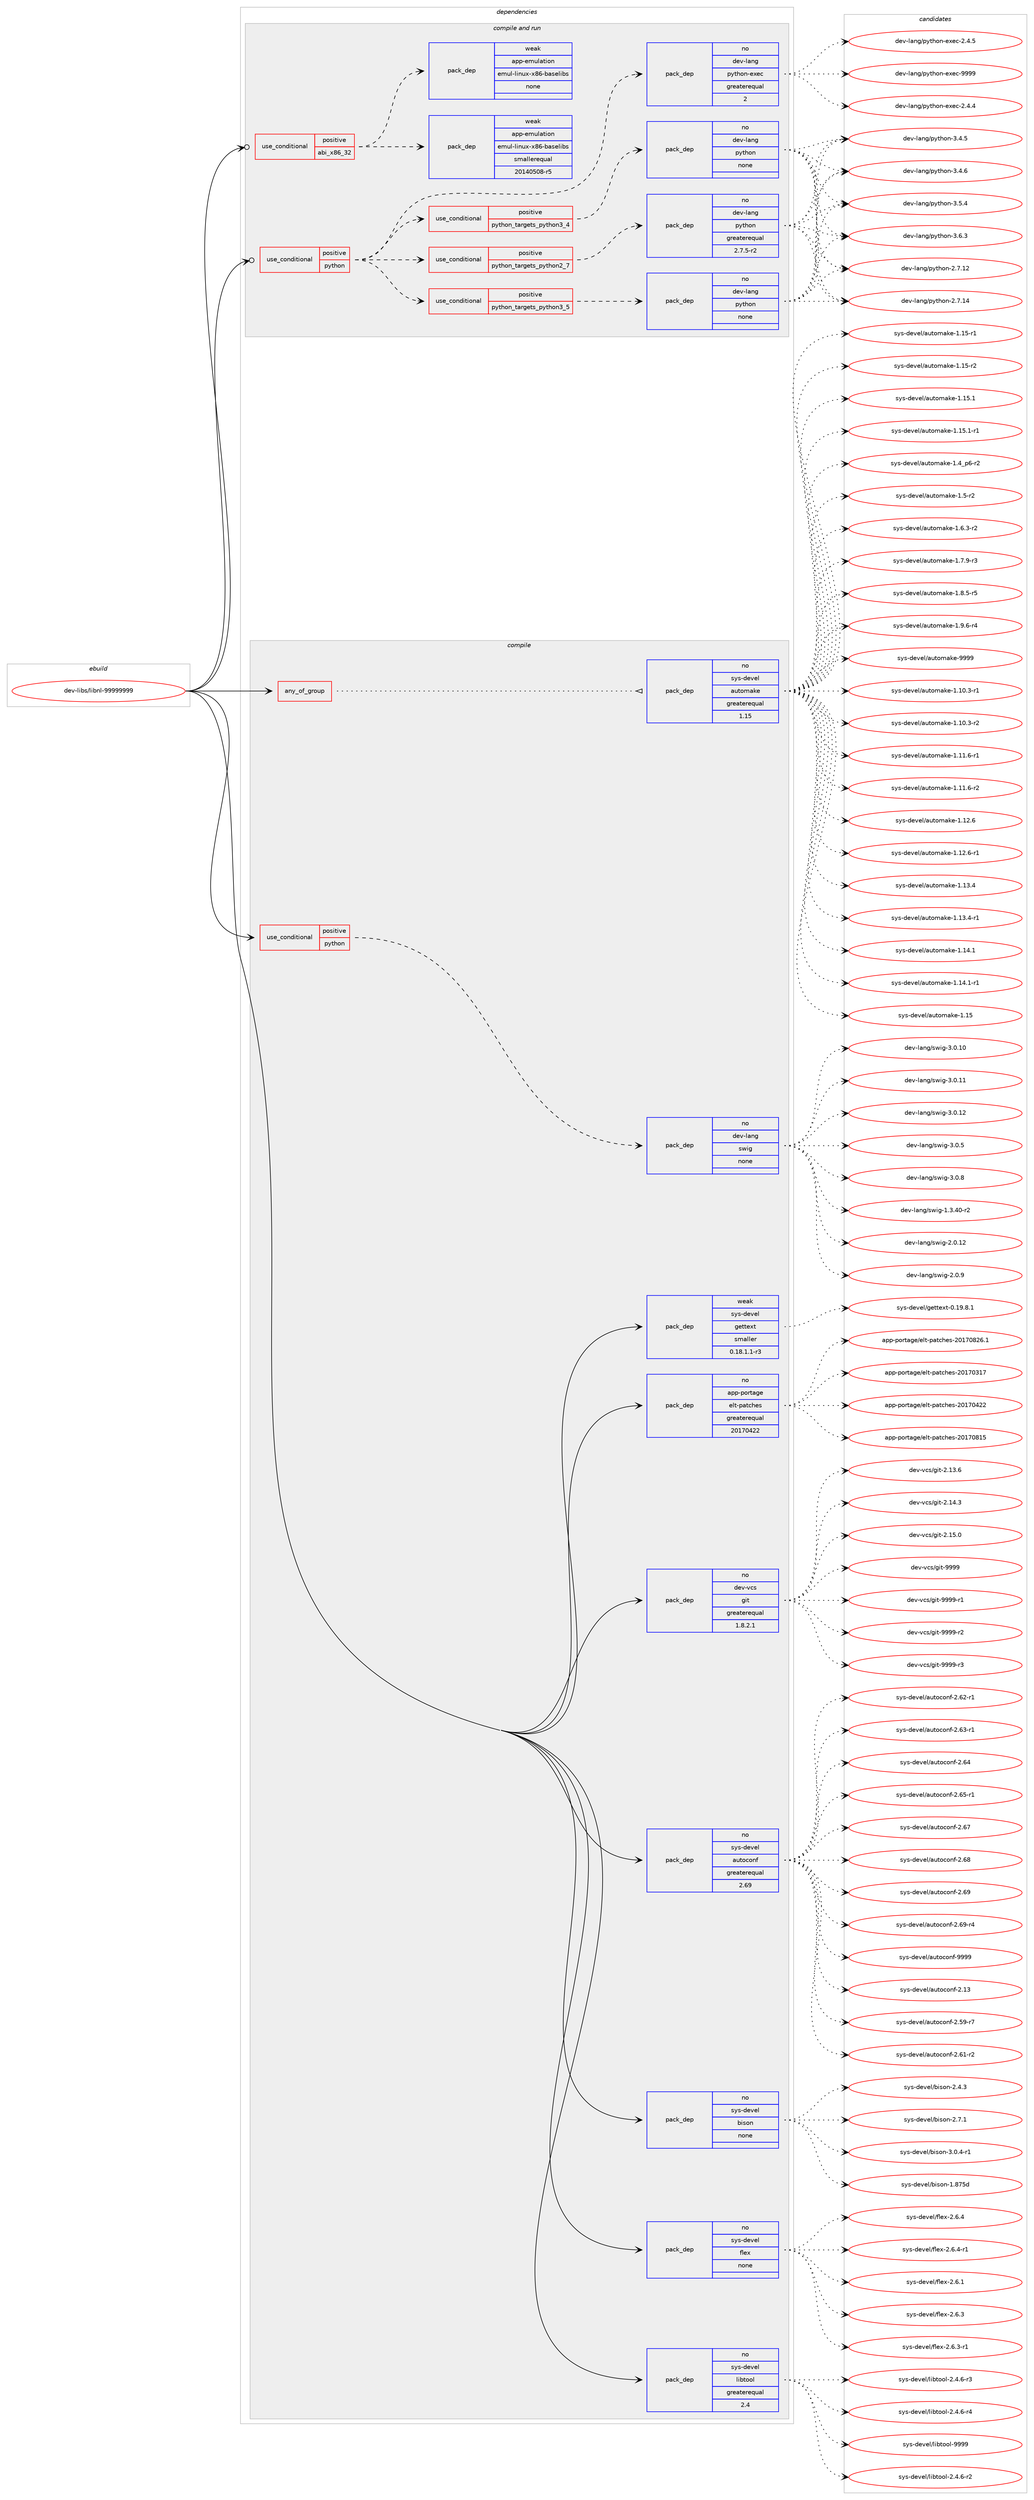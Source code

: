 digraph prolog {

# *************
# Graph options
# *************

newrank=true;
concentrate=true;
compound=true;
graph [rankdir=LR,fontname=Helvetica,fontsize=10,ranksep=1.5];#, ranksep=2.5, nodesep=0.2];
edge  [arrowhead=vee];
node  [fontname=Helvetica,fontsize=10];

# **********
# The ebuild
# **********

subgraph cluster_leftcol {
color=gray;
rank=same;
label=<<i>ebuild</i>>;
id [label="dev-libs/libnl-99999999", color=red, width=4, href="../dev-libs/libnl-99999999.svg"];
}

# ****************
# The dependencies
# ****************

subgraph cluster_midcol {
color=gray;
label=<<i>dependencies</i>>;
subgraph cluster_compile {
fillcolor="#eeeeee";
style=filled;
label=<<i>compile</i>>;
subgraph any3411 {
dependency116296 [label=<<TABLE BORDER="0" CELLBORDER="1" CELLSPACING="0" CELLPADDING="4"><TR><TD CELLPADDING="10">any_of_group</TD></TR></TABLE>>, shape=none, color=red];subgraph pack87737 {
dependency116297 [label=<<TABLE BORDER="0" CELLBORDER="1" CELLSPACING="0" CELLPADDING="4" WIDTH="220"><TR><TD ROWSPAN="6" CELLPADDING="30">pack_dep</TD></TR><TR><TD WIDTH="110">no</TD></TR><TR><TD>sys-devel</TD></TR><TR><TD>automake</TD></TR><TR><TD>greaterequal</TD></TR><TR><TD>1.15</TD></TR></TABLE>>, shape=none, color=blue];
}
dependency116296:e -> dependency116297:w [weight=20,style="dotted",arrowhead="oinv"];
}
id:e -> dependency116296:w [weight=20,style="solid",arrowhead="vee"];
subgraph cond25118 {
dependency116298 [label=<<TABLE BORDER="0" CELLBORDER="1" CELLSPACING="0" CELLPADDING="4"><TR><TD ROWSPAN="3" CELLPADDING="10">use_conditional</TD></TR><TR><TD>positive</TD></TR><TR><TD>python</TD></TR></TABLE>>, shape=none, color=red];
subgraph pack87738 {
dependency116299 [label=<<TABLE BORDER="0" CELLBORDER="1" CELLSPACING="0" CELLPADDING="4" WIDTH="220"><TR><TD ROWSPAN="6" CELLPADDING="30">pack_dep</TD></TR><TR><TD WIDTH="110">no</TD></TR><TR><TD>dev-lang</TD></TR><TR><TD>swig</TD></TR><TR><TD>none</TD></TR><TR><TD></TD></TR></TABLE>>, shape=none, color=blue];
}
dependency116298:e -> dependency116299:w [weight=20,style="dashed",arrowhead="vee"];
}
id:e -> dependency116298:w [weight=20,style="solid",arrowhead="vee"];
subgraph pack87739 {
dependency116300 [label=<<TABLE BORDER="0" CELLBORDER="1" CELLSPACING="0" CELLPADDING="4" WIDTH="220"><TR><TD ROWSPAN="6" CELLPADDING="30">pack_dep</TD></TR><TR><TD WIDTH="110">no</TD></TR><TR><TD>app-portage</TD></TR><TR><TD>elt-patches</TD></TR><TR><TD>greaterequal</TD></TR><TR><TD>20170422</TD></TR></TABLE>>, shape=none, color=blue];
}
id:e -> dependency116300:w [weight=20,style="solid",arrowhead="vee"];
subgraph pack87740 {
dependency116301 [label=<<TABLE BORDER="0" CELLBORDER="1" CELLSPACING="0" CELLPADDING="4" WIDTH="220"><TR><TD ROWSPAN="6" CELLPADDING="30">pack_dep</TD></TR><TR><TD WIDTH="110">no</TD></TR><TR><TD>dev-vcs</TD></TR><TR><TD>git</TD></TR><TR><TD>greaterequal</TD></TR><TR><TD>1.8.2.1</TD></TR></TABLE>>, shape=none, color=blue];
}
id:e -> dependency116301:w [weight=20,style="solid",arrowhead="vee"];
subgraph pack87741 {
dependency116302 [label=<<TABLE BORDER="0" CELLBORDER="1" CELLSPACING="0" CELLPADDING="4" WIDTH="220"><TR><TD ROWSPAN="6" CELLPADDING="30">pack_dep</TD></TR><TR><TD WIDTH="110">no</TD></TR><TR><TD>sys-devel</TD></TR><TR><TD>autoconf</TD></TR><TR><TD>greaterequal</TD></TR><TR><TD>2.69</TD></TR></TABLE>>, shape=none, color=blue];
}
id:e -> dependency116302:w [weight=20,style="solid",arrowhead="vee"];
subgraph pack87742 {
dependency116303 [label=<<TABLE BORDER="0" CELLBORDER="1" CELLSPACING="0" CELLPADDING="4" WIDTH="220"><TR><TD ROWSPAN="6" CELLPADDING="30">pack_dep</TD></TR><TR><TD WIDTH="110">no</TD></TR><TR><TD>sys-devel</TD></TR><TR><TD>bison</TD></TR><TR><TD>none</TD></TR><TR><TD></TD></TR></TABLE>>, shape=none, color=blue];
}
id:e -> dependency116303:w [weight=20,style="solid",arrowhead="vee"];
subgraph pack87743 {
dependency116304 [label=<<TABLE BORDER="0" CELLBORDER="1" CELLSPACING="0" CELLPADDING="4" WIDTH="220"><TR><TD ROWSPAN="6" CELLPADDING="30">pack_dep</TD></TR><TR><TD WIDTH="110">no</TD></TR><TR><TD>sys-devel</TD></TR><TR><TD>flex</TD></TR><TR><TD>none</TD></TR><TR><TD></TD></TR></TABLE>>, shape=none, color=blue];
}
id:e -> dependency116304:w [weight=20,style="solid",arrowhead="vee"];
subgraph pack87744 {
dependency116305 [label=<<TABLE BORDER="0" CELLBORDER="1" CELLSPACING="0" CELLPADDING="4" WIDTH="220"><TR><TD ROWSPAN="6" CELLPADDING="30">pack_dep</TD></TR><TR><TD WIDTH="110">no</TD></TR><TR><TD>sys-devel</TD></TR><TR><TD>libtool</TD></TR><TR><TD>greaterequal</TD></TR><TR><TD>2.4</TD></TR></TABLE>>, shape=none, color=blue];
}
id:e -> dependency116305:w [weight=20,style="solid",arrowhead="vee"];
subgraph pack87745 {
dependency116306 [label=<<TABLE BORDER="0" CELLBORDER="1" CELLSPACING="0" CELLPADDING="4" WIDTH="220"><TR><TD ROWSPAN="6" CELLPADDING="30">pack_dep</TD></TR><TR><TD WIDTH="110">weak</TD></TR><TR><TD>sys-devel</TD></TR><TR><TD>gettext</TD></TR><TR><TD>smaller</TD></TR><TR><TD>0.18.1.1-r3</TD></TR></TABLE>>, shape=none, color=blue];
}
id:e -> dependency116306:w [weight=20,style="solid",arrowhead="vee"];
}
subgraph cluster_compileandrun {
fillcolor="#eeeeee";
style=filled;
label=<<i>compile and run</i>>;
subgraph cond25119 {
dependency116307 [label=<<TABLE BORDER="0" CELLBORDER="1" CELLSPACING="0" CELLPADDING="4"><TR><TD ROWSPAN="3" CELLPADDING="10">use_conditional</TD></TR><TR><TD>positive</TD></TR><TR><TD>abi_x86_32</TD></TR></TABLE>>, shape=none, color=red];
subgraph pack87746 {
dependency116308 [label=<<TABLE BORDER="0" CELLBORDER="1" CELLSPACING="0" CELLPADDING="4" WIDTH="220"><TR><TD ROWSPAN="6" CELLPADDING="30">pack_dep</TD></TR><TR><TD WIDTH="110">weak</TD></TR><TR><TD>app-emulation</TD></TR><TR><TD>emul-linux-x86-baselibs</TD></TR><TR><TD>smallerequal</TD></TR><TR><TD>20140508-r5</TD></TR></TABLE>>, shape=none, color=blue];
}
dependency116307:e -> dependency116308:w [weight=20,style="dashed",arrowhead="vee"];
subgraph pack87747 {
dependency116309 [label=<<TABLE BORDER="0" CELLBORDER="1" CELLSPACING="0" CELLPADDING="4" WIDTH="220"><TR><TD ROWSPAN="6" CELLPADDING="30">pack_dep</TD></TR><TR><TD WIDTH="110">weak</TD></TR><TR><TD>app-emulation</TD></TR><TR><TD>emul-linux-x86-baselibs</TD></TR><TR><TD>none</TD></TR><TR><TD></TD></TR></TABLE>>, shape=none, color=blue];
}
dependency116307:e -> dependency116309:w [weight=20,style="dashed",arrowhead="vee"];
}
id:e -> dependency116307:w [weight=20,style="solid",arrowhead="odotvee"];
subgraph cond25120 {
dependency116310 [label=<<TABLE BORDER="0" CELLBORDER="1" CELLSPACING="0" CELLPADDING="4"><TR><TD ROWSPAN="3" CELLPADDING="10">use_conditional</TD></TR><TR><TD>positive</TD></TR><TR><TD>python</TD></TR></TABLE>>, shape=none, color=red];
subgraph cond25121 {
dependency116311 [label=<<TABLE BORDER="0" CELLBORDER="1" CELLSPACING="0" CELLPADDING="4"><TR><TD ROWSPAN="3" CELLPADDING="10">use_conditional</TD></TR><TR><TD>positive</TD></TR><TR><TD>python_targets_python2_7</TD></TR></TABLE>>, shape=none, color=red];
subgraph pack87748 {
dependency116312 [label=<<TABLE BORDER="0" CELLBORDER="1" CELLSPACING="0" CELLPADDING="4" WIDTH="220"><TR><TD ROWSPAN="6" CELLPADDING="30">pack_dep</TD></TR><TR><TD WIDTH="110">no</TD></TR><TR><TD>dev-lang</TD></TR><TR><TD>python</TD></TR><TR><TD>greaterequal</TD></TR><TR><TD>2.7.5-r2</TD></TR></TABLE>>, shape=none, color=blue];
}
dependency116311:e -> dependency116312:w [weight=20,style="dashed",arrowhead="vee"];
}
dependency116310:e -> dependency116311:w [weight=20,style="dashed",arrowhead="vee"];
subgraph cond25122 {
dependency116313 [label=<<TABLE BORDER="0" CELLBORDER="1" CELLSPACING="0" CELLPADDING="4"><TR><TD ROWSPAN="3" CELLPADDING="10">use_conditional</TD></TR><TR><TD>positive</TD></TR><TR><TD>python_targets_python3_4</TD></TR></TABLE>>, shape=none, color=red];
subgraph pack87749 {
dependency116314 [label=<<TABLE BORDER="0" CELLBORDER="1" CELLSPACING="0" CELLPADDING="4" WIDTH="220"><TR><TD ROWSPAN="6" CELLPADDING="30">pack_dep</TD></TR><TR><TD WIDTH="110">no</TD></TR><TR><TD>dev-lang</TD></TR><TR><TD>python</TD></TR><TR><TD>none</TD></TR><TR><TD></TD></TR></TABLE>>, shape=none, color=blue];
}
dependency116313:e -> dependency116314:w [weight=20,style="dashed",arrowhead="vee"];
}
dependency116310:e -> dependency116313:w [weight=20,style="dashed",arrowhead="vee"];
subgraph cond25123 {
dependency116315 [label=<<TABLE BORDER="0" CELLBORDER="1" CELLSPACING="0" CELLPADDING="4"><TR><TD ROWSPAN="3" CELLPADDING="10">use_conditional</TD></TR><TR><TD>positive</TD></TR><TR><TD>python_targets_python3_5</TD></TR></TABLE>>, shape=none, color=red];
subgraph pack87750 {
dependency116316 [label=<<TABLE BORDER="0" CELLBORDER="1" CELLSPACING="0" CELLPADDING="4" WIDTH="220"><TR><TD ROWSPAN="6" CELLPADDING="30">pack_dep</TD></TR><TR><TD WIDTH="110">no</TD></TR><TR><TD>dev-lang</TD></TR><TR><TD>python</TD></TR><TR><TD>none</TD></TR><TR><TD></TD></TR></TABLE>>, shape=none, color=blue];
}
dependency116315:e -> dependency116316:w [weight=20,style="dashed",arrowhead="vee"];
}
dependency116310:e -> dependency116315:w [weight=20,style="dashed",arrowhead="vee"];
subgraph pack87751 {
dependency116317 [label=<<TABLE BORDER="0" CELLBORDER="1" CELLSPACING="0" CELLPADDING="4" WIDTH="220"><TR><TD ROWSPAN="6" CELLPADDING="30">pack_dep</TD></TR><TR><TD WIDTH="110">no</TD></TR><TR><TD>dev-lang</TD></TR><TR><TD>python-exec</TD></TR><TR><TD>greaterequal</TD></TR><TR><TD>2</TD></TR></TABLE>>, shape=none, color=blue];
}
dependency116310:e -> dependency116317:w [weight=20,style="dashed",arrowhead="vee"];
}
id:e -> dependency116310:w [weight=20,style="solid",arrowhead="odotvee"];
}
subgraph cluster_run {
fillcolor="#eeeeee";
style=filled;
label=<<i>run</i>>;
}
}

# **************
# The candidates
# **************

subgraph cluster_choices {
rank=same;
color=gray;
label=<<i>candidates</i>>;

subgraph choice87737 {
color=black;
nodesep=1;
choice11512111545100101118101108479711711611110997107101454946494846514511449 [label="sys-devel/automake-1.10.3-r1", color=red, width=4,href="../sys-devel/automake-1.10.3-r1.svg"];
choice11512111545100101118101108479711711611110997107101454946494846514511450 [label="sys-devel/automake-1.10.3-r2", color=red, width=4,href="../sys-devel/automake-1.10.3-r2.svg"];
choice11512111545100101118101108479711711611110997107101454946494946544511449 [label="sys-devel/automake-1.11.6-r1", color=red, width=4,href="../sys-devel/automake-1.11.6-r1.svg"];
choice11512111545100101118101108479711711611110997107101454946494946544511450 [label="sys-devel/automake-1.11.6-r2", color=red, width=4,href="../sys-devel/automake-1.11.6-r2.svg"];
choice1151211154510010111810110847971171161111099710710145494649504654 [label="sys-devel/automake-1.12.6", color=red, width=4,href="../sys-devel/automake-1.12.6.svg"];
choice11512111545100101118101108479711711611110997107101454946495046544511449 [label="sys-devel/automake-1.12.6-r1", color=red, width=4,href="../sys-devel/automake-1.12.6-r1.svg"];
choice1151211154510010111810110847971171161111099710710145494649514652 [label="sys-devel/automake-1.13.4", color=red, width=4,href="../sys-devel/automake-1.13.4.svg"];
choice11512111545100101118101108479711711611110997107101454946495146524511449 [label="sys-devel/automake-1.13.4-r1", color=red, width=4,href="../sys-devel/automake-1.13.4-r1.svg"];
choice1151211154510010111810110847971171161111099710710145494649524649 [label="sys-devel/automake-1.14.1", color=red, width=4,href="../sys-devel/automake-1.14.1.svg"];
choice11512111545100101118101108479711711611110997107101454946495246494511449 [label="sys-devel/automake-1.14.1-r1", color=red, width=4,href="../sys-devel/automake-1.14.1-r1.svg"];
choice115121115451001011181011084797117116111109971071014549464953 [label="sys-devel/automake-1.15", color=red, width=4,href="../sys-devel/automake-1.15.svg"];
choice1151211154510010111810110847971171161111099710710145494649534511449 [label="sys-devel/automake-1.15-r1", color=red, width=4,href="../sys-devel/automake-1.15-r1.svg"];
choice1151211154510010111810110847971171161111099710710145494649534511450 [label="sys-devel/automake-1.15-r2", color=red, width=4,href="../sys-devel/automake-1.15-r2.svg"];
choice1151211154510010111810110847971171161111099710710145494649534649 [label="sys-devel/automake-1.15.1", color=red, width=4,href="../sys-devel/automake-1.15.1.svg"];
choice11512111545100101118101108479711711611110997107101454946495346494511449 [label="sys-devel/automake-1.15.1-r1", color=red, width=4,href="../sys-devel/automake-1.15.1-r1.svg"];
choice115121115451001011181011084797117116111109971071014549465295112544511450 [label="sys-devel/automake-1.4_p6-r2", color=red, width=4,href="../sys-devel/automake-1.4_p6-r2.svg"];
choice11512111545100101118101108479711711611110997107101454946534511450 [label="sys-devel/automake-1.5-r2", color=red, width=4,href="../sys-devel/automake-1.5-r2.svg"];
choice115121115451001011181011084797117116111109971071014549465446514511450 [label="sys-devel/automake-1.6.3-r2", color=red, width=4,href="../sys-devel/automake-1.6.3-r2.svg"];
choice115121115451001011181011084797117116111109971071014549465546574511451 [label="sys-devel/automake-1.7.9-r3", color=red, width=4,href="../sys-devel/automake-1.7.9-r3.svg"];
choice115121115451001011181011084797117116111109971071014549465646534511453 [label="sys-devel/automake-1.8.5-r5", color=red, width=4,href="../sys-devel/automake-1.8.5-r5.svg"];
choice115121115451001011181011084797117116111109971071014549465746544511452 [label="sys-devel/automake-1.9.6-r4", color=red, width=4,href="../sys-devel/automake-1.9.6-r4.svg"];
choice115121115451001011181011084797117116111109971071014557575757 [label="sys-devel/automake-9999", color=red, width=4,href="../sys-devel/automake-9999.svg"];
dependency116297:e -> choice11512111545100101118101108479711711611110997107101454946494846514511449:w [style=dotted,weight="100"];
dependency116297:e -> choice11512111545100101118101108479711711611110997107101454946494846514511450:w [style=dotted,weight="100"];
dependency116297:e -> choice11512111545100101118101108479711711611110997107101454946494946544511449:w [style=dotted,weight="100"];
dependency116297:e -> choice11512111545100101118101108479711711611110997107101454946494946544511450:w [style=dotted,weight="100"];
dependency116297:e -> choice1151211154510010111810110847971171161111099710710145494649504654:w [style=dotted,weight="100"];
dependency116297:e -> choice11512111545100101118101108479711711611110997107101454946495046544511449:w [style=dotted,weight="100"];
dependency116297:e -> choice1151211154510010111810110847971171161111099710710145494649514652:w [style=dotted,weight="100"];
dependency116297:e -> choice11512111545100101118101108479711711611110997107101454946495146524511449:w [style=dotted,weight="100"];
dependency116297:e -> choice1151211154510010111810110847971171161111099710710145494649524649:w [style=dotted,weight="100"];
dependency116297:e -> choice11512111545100101118101108479711711611110997107101454946495246494511449:w [style=dotted,weight="100"];
dependency116297:e -> choice115121115451001011181011084797117116111109971071014549464953:w [style=dotted,weight="100"];
dependency116297:e -> choice1151211154510010111810110847971171161111099710710145494649534511449:w [style=dotted,weight="100"];
dependency116297:e -> choice1151211154510010111810110847971171161111099710710145494649534511450:w [style=dotted,weight="100"];
dependency116297:e -> choice1151211154510010111810110847971171161111099710710145494649534649:w [style=dotted,weight="100"];
dependency116297:e -> choice11512111545100101118101108479711711611110997107101454946495346494511449:w [style=dotted,weight="100"];
dependency116297:e -> choice115121115451001011181011084797117116111109971071014549465295112544511450:w [style=dotted,weight="100"];
dependency116297:e -> choice11512111545100101118101108479711711611110997107101454946534511450:w [style=dotted,weight="100"];
dependency116297:e -> choice115121115451001011181011084797117116111109971071014549465446514511450:w [style=dotted,weight="100"];
dependency116297:e -> choice115121115451001011181011084797117116111109971071014549465546574511451:w [style=dotted,weight="100"];
dependency116297:e -> choice115121115451001011181011084797117116111109971071014549465646534511453:w [style=dotted,weight="100"];
dependency116297:e -> choice115121115451001011181011084797117116111109971071014549465746544511452:w [style=dotted,weight="100"];
dependency116297:e -> choice115121115451001011181011084797117116111109971071014557575757:w [style=dotted,weight="100"];
}
subgraph choice87738 {
color=black;
nodesep=1;
choice100101118451089711010347115119105103454946514652484511450 [label="dev-lang/swig-1.3.40-r2", color=red, width=4,href="../dev-lang/swig-1.3.40-r2.svg"];
choice10010111845108971101034711511910510345504648464950 [label="dev-lang/swig-2.0.12", color=red, width=4,href="../dev-lang/swig-2.0.12.svg"];
choice100101118451089711010347115119105103455046484657 [label="dev-lang/swig-2.0.9", color=red, width=4,href="../dev-lang/swig-2.0.9.svg"];
choice10010111845108971101034711511910510345514648464948 [label="dev-lang/swig-3.0.10", color=red, width=4,href="../dev-lang/swig-3.0.10.svg"];
choice10010111845108971101034711511910510345514648464949 [label="dev-lang/swig-3.0.11", color=red, width=4,href="../dev-lang/swig-3.0.11.svg"];
choice10010111845108971101034711511910510345514648464950 [label="dev-lang/swig-3.0.12", color=red, width=4,href="../dev-lang/swig-3.0.12.svg"];
choice100101118451089711010347115119105103455146484653 [label="dev-lang/swig-3.0.5", color=red, width=4,href="../dev-lang/swig-3.0.5.svg"];
choice100101118451089711010347115119105103455146484656 [label="dev-lang/swig-3.0.8", color=red, width=4,href="../dev-lang/swig-3.0.8.svg"];
dependency116299:e -> choice100101118451089711010347115119105103454946514652484511450:w [style=dotted,weight="100"];
dependency116299:e -> choice10010111845108971101034711511910510345504648464950:w [style=dotted,weight="100"];
dependency116299:e -> choice100101118451089711010347115119105103455046484657:w [style=dotted,weight="100"];
dependency116299:e -> choice10010111845108971101034711511910510345514648464948:w [style=dotted,weight="100"];
dependency116299:e -> choice10010111845108971101034711511910510345514648464949:w [style=dotted,weight="100"];
dependency116299:e -> choice10010111845108971101034711511910510345514648464950:w [style=dotted,weight="100"];
dependency116299:e -> choice100101118451089711010347115119105103455146484653:w [style=dotted,weight="100"];
dependency116299:e -> choice100101118451089711010347115119105103455146484656:w [style=dotted,weight="100"];
}
subgraph choice87739 {
color=black;
nodesep=1;
choice97112112451121111141169710310147101108116451129711699104101115455048495548514955 [label="app-portage/elt-patches-20170317", color=red, width=4,href="../app-portage/elt-patches-20170317.svg"];
choice97112112451121111141169710310147101108116451129711699104101115455048495548525050 [label="app-portage/elt-patches-20170422", color=red, width=4,href="../app-portage/elt-patches-20170422.svg"];
choice97112112451121111141169710310147101108116451129711699104101115455048495548564953 [label="app-portage/elt-patches-20170815", color=red, width=4,href="../app-portage/elt-patches-20170815.svg"];
choice971121124511211111411697103101471011081164511297116991041011154550484955485650544649 [label="app-portage/elt-patches-20170826.1", color=red, width=4,href="../app-portage/elt-patches-20170826.1.svg"];
dependency116300:e -> choice97112112451121111141169710310147101108116451129711699104101115455048495548514955:w [style=dotted,weight="100"];
dependency116300:e -> choice97112112451121111141169710310147101108116451129711699104101115455048495548525050:w [style=dotted,weight="100"];
dependency116300:e -> choice97112112451121111141169710310147101108116451129711699104101115455048495548564953:w [style=dotted,weight="100"];
dependency116300:e -> choice971121124511211111411697103101471011081164511297116991041011154550484955485650544649:w [style=dotted,weight="100"];
}
subgraph choice87740 {
color=black;
nodesep=1;
choice10010111845118991154710310511645504649514654 [label="dev-vcs/git-2.13.6", color=red, width=4,href="../dev-vcs/git-2.13.6.svg"];
choice10010111845118991154710310511645504649524651 [label="dev-vcs/git-2.14.3", color=red, width=4,href="../dev-vcs/git-2.14.3.svg"];
choice10010111845118991154710310511645504649534648 [label="dev-vcs/git-2.15.0", color=red, width=4,href="../dev-vcs/git-2.15.0.svg"];
choice1001011184511899115471031051164557575757 [label="dev-vcs/git-9999", color=red, width=4,href="../dev-vcs/git-9999.svg"];
choice10010111845118991154710310511645575757574511449 [label="dev-vcs/git-9999-r1", color=red, width=4,href="../dev-vcs/git-9999-r1.svg"];
choice10010111845118991154710310511645575757574511450 [label="dev-vcs/git-9999-r2", color=red, width=4,href="../dev-vcs/git-9999-r2.svg"];
choice10010111845118991154710310511645575757574511451 [label="dev-vcs/git-9999-r3", color=red, width=4,href="../dev-vcs/git-9999-r3.svg"];
dependency116301:e -> choice10010111845118991154710310511645504649514654:w [style=dotted,weight="100"];
dependency116301:e -> choice10010111845118991154710310511645504649524651:w [style=dotted,weight="100"];
dependency116301:e -> choice10010111845118991154710310511645504649534648:w [style=dotted,weight="100"];
dependency116301:e -> choice1001011184511899115471031051164557575757:w [style=dotted,weight="100"];
dependency116301:e -> choice10010111845118991154710310511645575757574511449:w [style=dotted,weight="100"];
dependency116301:e -> choice10010111845118991154710310511645575757574511450:w [style=dotted,weight="100"];
dependency116301:e -> choice10010111845118991154710310511645575757574511451:w [style=dotted,weight="100"];
}
subgraph choice87741 {
color=black;
nodesep=1;
choice115121115451001011181011084797117116111991111101024550464951 [label="sys-devel/autoconf-2.13", color=red, width=4,href="../sys-devel/autoconf-2.13.svg"];
choice1151211154510010111810110847971171161119911111010245504653574511455 [label="sys-devel/autoconf-2.59-r7", color=red, width=4,href="../sys-devel/autoconf-2.59-r7.svg"];
choice1151211154510010111810110847971171161119911111010245504654494511450 [label="sys-devel/autoconf-2.61-r2", color=red, width=4,href="../sys-devel/autoconf-2.61-r2.svg"];
choice1151211154510010111810110847971171161119911111010245504654504511449 [label="sys-devel/autoconf-2.62-r1", color=red, width=4,href="../sys-devel/autoconf-2.62-r1.svg"];
choice1151211154510010111810110847971171161119911111010245504654514511449 [label="sys-devel/autoconf-2.63-r1", color=red, width=4,href="../sys-devel/autoconf-2.63-r1.svg"];
choice115121115451001011181011084797117116111991111101024550465452 [label="sys-devel/autoconf-2.64", color=red, width=4,href="../sys-devel/autoconf-2.64.svg"];
choice1151211154510010111810110847971171161119911111010245504654534511449 [label="sys-devel/autoconf-2.65-r1", color=red, width=4,href="../sys-devel/autoconf-2.65-r1.svg"];
choice115121115451001011181011084797117116111991111101024550465455 [label="sys-devel/autoconf-2.67", color=red, width=4,href="../sys-devel/autoconf-2.67.svg"];
choice115121115451001011181011084797117116111991111101024550465456 [label="sys-devel/autoconf-2.68", color=red, width=4,href="../sys-devel/autoconf-2.68.svg"];
choice115121115451001011181011084797117116111991111101024550465457 [label="sys-devel/autoconf-2.69", color=red, width=4,href="../sys-devel/autoconf-2.69.svg"];
choice1151211154510010111810110847971171161119911111010245504654574511452 [label="sys-devel/autoconf-2.69-r4", color=red, width=4,href="../sys-devel/autoconf-2.69-r4.svg"];
choice115121115451001011181011084797117116111991111101024557575757 [label="sys-devel/autoconf-9999", color=red, width=4,href="../sys-devel/autoconf-9999.svg"];
dependency116302:e -> choice115121115451001011181011084797117116111991111101024550464951:w [style=dotted,weight="100"];
dependency116302:e -> choice1151211154510010111810110847971171161119911111010245504653574511455:w [style=dotted,weight="100"];
dependency116302:e -> choice1151211154510010111810110847971171161119911111010245504654494511450:w [style=dotted,weight="100"];
dependency116302:e -> choice1151211154510010111810110847971171161119911111010245504654504511449:w [style=dotted,weight="100"];
dependency116302:e -> choice1151211154510010111810110847971171161119911111010245504654514511449:w [style=dotted,weight="100"];
dependency116302:e -> choice115121115451001011181011084797117116111991111101024550465452:w [style=dotted,weight="100"];
dependency116302:e -> choice1151211154510010111810110847971171161119911111010245504654534511449:w [style=dotted,weight="100"];
dependency116302:e -> choice115121115451001011181011084797117116111991111101024550465455:w [style=dotted,weight="100"];
dependency116302:e -> choice115121115451001011181011084797117116111991111101024550465456:w [style=dotted,weight="100"];
dependency116302:e -> choice115121115451001011181011084797117116111991111101024550465457:w [style=dotted,weight="100"];
dependency116302:e -> choice1151211154510010111810110847971171161119911111010245504654574511452:w [style=dotted,weight="100"];
dependency116302:e -> choice115121115451001011181011084797117116111991111101024557575757:w [style=dotted,weight="100"];
}
subgraph choice87742 {
color=black;
nodesep=1;
choice115121115451001011181011084798105115111110454946565553100 [label="sys-devel/bison-1.875d", color=red, width=4,href="../sys-devel/bison-1.875d.svg"];
choice115121115451001011181011084798105115111110455046524651 [label="sys-devel/bison-2.4.3", color=red, width=4,href="../sys-devel/bison-2.4.3.svg"];
choice115121115451001011181011084798105115111110455046554649 [label="sys-devel/bison-2.7.1", color=red, width=4,href="../sys-devel/bison-2.7.1.svg"];
choice1151211154510010111810110847981051151111104551464846524511449 [label="sys-devel/bison-3.0.4-r1", color=red, width=4,href="../sys-devel/bison-3.0.4-r1.svg"];
dependency116303:e -> choice115121115451001011181011084798105115111110454946565553100:w [style=dotted,weight="100"];
dependency116303:e -> choice115121115451001011181011084798105115111110455046524651:w [style=dotted,weight="100"];
dependency116303:e -> choice115121115451001011181011084798105115111110455046554649:w [style=dotted,weight="100"];
dependency116303:e -> choice1151211154510010111810110847981051151111104551464846524511449:w [style=dotted,weight="100"];
}
subgraph choice87743 {
color=black;
nodesep=1;
choice1151211154510010111810110847102108101120455046544649 [label="sys-devel/flex-2.6.1", color=red, width=4,href="../sys-devel/flex-2.6.1.svg"];
choice1151211154510010111810110847102108101120455046544651 [label="sys-devel/flex-2.6.3", color=red, width=4,href="../sys-devel/flex-2.6.3.svg"];
choice11512111545100101118101108471021081011204550465446514511449 [label="sys-devel/flex-2.6.3-r1", color=red, width=4,href="../sys-devel/flex-2.6.3-r1.svg"];
choice1151211154510010111810110847102108101120455046544652 [label="sys-devel/flex-2.6.4", color=red, width=4,href="../sys-devel/flex-2.6.4.svg"];
choice11512111545100101118101108471021081011204550465446524511449 [label="sys-devel/flex-2.6.4-r1", color=red, width=4,href="../sys-devel/flex-2.6.4-r1.svg"];
dependency116304:e -> choice1151211154510010111810110847102108101120455046544649:w [style=dotted,weight="100"];
dependency116304:e -> choice1151211154510010111810110847102108101120455046544651:w [style=dotted,weight="100"];
dependency116304:e -> choice11512111545100101118101108471021081011204550465446514511449:w [style=dotted,weight="100"];
dependency116304:e -> choice1151211154510010111810110847102108101120455046544652:w [style=dotted,weight="100"];
dependency116304:e -> choice11512111545100101118101108471021081011204550465446524511449:w [style=dotted,weight="100"];
}
subgraph choice87744 {
color=black;
nodesep=1;
choice1151211154510010111810110847108105981161111111084550465246544511450 [label="sys-devel/libtool-2.4.6-r2", color=red, width=4,href="../sys-devel/libtool-2.4.6-r2.svg"];
choice1151211154510010111810110847108105981161111111084550465246544511451 [label="sys-devel/libtool-2.4.6-r3", color=red, width=4,href="../sys-devel/libtool-2.4.6-r3.svg"];
choice1151211154510010111810110847108105981161111111084550465246544511452 [label="sys-devel/libtool-2.4.6-r4", color=red, width=4,href="../sys-devel/libtool-2.4.6-r4.svg"];
choice1151211154510010111810110847108105981161111111084557575757 [label="sys-devel/libtool-9999", color=red, width=4,href="../sys-devel/libtool-9999.svg"];
dependency116305:e -> choice1151211154510010111810110847108105981161111111084550465246544511450:w [style=dotted,weight="100"];
dependency116305:e -> choice1151211154510010111810110847108105981161111111084550465246544511451:w [style=dotted,weight="100"];
dependency116305:e -> choice1151211154510010111810110847108105981161111111084550465246544511452:w [style=dotted,weight="100"];
dependency116305:e -> choice1151211154510010111810110847108105981161111111084557575757:w [style=dotted,weight="100"];
}
subgraph choice87745 {
color=black;
nodesep=1;
choice1151211154510010111810110847103101116116101120116454846495746564649 [label="sys-devel/gettext-0.19.8.1", color=red, width=4,href="../sys-devel/gettext-0.19.8.1.svg"];
dependency116306:e -> choice1151211154510010111810110847103101116116101120116454846495746564649:w [style=dotted,weight="100"];
}
subgraph choice87746 {
color=black;
nodesep=1;
}
subgraph choice87747 {
color=black;
nodesep=1;
}
subgraph choice87748 {
color=black;
nodesep=1;
choice10010111845108971101034711212111610411111045504655464950 [label="dev-lang/python-2.7.12", color=red, width=4,href="../dev-lang/python-2.7.12.svg"];
choice10010111845108971101034711212111610411111045504655464952 [label="dev-lang/python-2.7.14", color=red, width=4,href="../dev-lang/python-2.7.14.svg"];
choice100101118451089711010347112121116104111110455146524653 [label="dev-lang/python-3.4.5", color=red, width=4,href="../dev-lang/python-3.4.5.svg"];
choice100101118451089711010347112121116104111110455146524654 [label="dev-lang/python-3.4.6", color=red, width=4,href="../dev-lang/python-3.4.6.svg"];
choice100101118451089711010347112121116104111110455146534652 [label="dev-lang/python-3.5.4", color=red, width=4,href="../dev-lang/python-3.5.4.svg"];
choice100101118451089711010347112121116104111110455146544651 [label="dev-lang/python-3.6.3", color=red, width=4,href="../dev-lang/python-3.6.3.svg"];
dependency116312:e -> choice10010111845108971101034711212111610411111045504655464950:w [style=dotted,weight="100"];
dependency116312:e -> choice10010111845108971101034711212111610411111045504655464952:w [style=dotted,weight="100"];
dependency116312:e -> choice100101118451089711010347112121116104111110455146524653:w [style=dotted,weight="100"];
dependency116312:e -> choice100101118451089711010347112121116104111110455146524654:w [style=dotted,weight="100"];
dependency116312:e -> choice100101118451089711010347112121116104111110455146534652:w [style=dotted,weight="100"];
dependency116312:e -> choice100101118451089711010347112121116104111110455146544651:w [style=dotted,weight="100"];
}
subgraph choice87749 {
color=black;
nodesep=1;
choice10010111845108971101034711212111610411111045504655464950 [label="dev-lang/python-2.7.12", color=red, width=4,href="../dev-lang/python-2.7.12.svg"];
choice10010111845108971101034711212111610411111045504655464952 [label="dev-lang/python-2.7.14", color=red, width=4,href="../dev-lang/python-2.7.14.svg"];
choice100101118451089711010347112121116104111110455146524653 [label="dev-lang/python-3.4.5", color=red, width=4,href="../dev-lang/python-3.4.5.svg"];
choice100101118451089711010347112121116104111110455146524654 [label="dev-lang/python-3.4.6", color=red, width=4,href="../dev-lang/python-3.4.6.svg"];
choice100101118451089711010347112121116104111110455146534652 [label="dev-lang/python-3.5.4", color=red, width=4,href="../dev-lang/python-3.5.4.svg"];
choice100101118451089711010347112121116104111110455146544651 [label="dev-lang/python-3.6.3", color=red, width=4,href="../dev-lang/python-3.6.3.svg"];
dependency116314:e -> choice10010111845108971101034711212111610411111045504655464950:w [style=dotted,weight="100"];
dependency116314:e -> choice10010111845108971101034711212111610411111045504655464952:w [style=dotted,weight="100"];
dependency116314:e -> choice100101118451089711010347112121116104111110455146524653:w [style=dotted,weight="100"];
dependency116314:e -> choice100101118451089711010347112121116104111110455146524654:w [style=dotted,weight="100"];
dependency116314:e -> choice100101118451089711010347112121116104111110455146534652:w [style=dotted,weight="100"];
dependency116314:e -> choice100101118451089711010347112121116104111110455146544651:w [style=dotted,weight="100"];
}
subgraph choice87750 {
color=black;
nodesep=1;
choice10010111845108971101034711212111610411111045504655464950 [label="dev-lang/python-2.7.12", color=red, width=4,href="../dev-lang/python-2.7.12.svg"];
choice10010111845108971101034711212111610411111045504655464952 [label="dev-lang/python-2.7.14", color=red, width=4,href="../dev-lang/python-2.7.14.svg"];
choice100101118451089711010347112121116104111110455146524653 [label="dev-lang/python-3.4.5", color=red, width=4,href="../dev-lang/python-3.4.5.svg"];
choice100101118451089711010347112121116104111110455146524654 [label="dev-lang/python-3.4.6", color=red, width=4,href="../dev-lang/python-3.4.6.svg"];
choice100101118451089711010347112121116104111110455146534652 [label="dev-lang/python-3.5.4", color=red, width=4,href="../dev-lang/python-3.5.4.svg"];
choice100101118451089711010347112121116104111110455146544651 [label="dev-lang/python-3.6.3", color=red, width=4,href="../dev-lang/python-3.6.3.svg"];
dependency116316:e -> choice10010111845108971101034711212111610411111045504655464950:w [style=dotted,weight="100"];
dependency116316:e -> choice10010111845108971101034711212111610411111045504655464952:w [style=dotted,weight="100"];
dependency116316:e -> choice100101118451089711010347112121116104111110455146524653:w [style=dotted,weight="100"];
dependency116316:e -> choice100101118451089711010347112121116104111110455146524654:w [style=dotted,weight="100"];
dependency116316:e -> choice100101118451089711010347112121116104111110455146534652:w [style=dotted,weight="100"];
dependency116316:e -> choice100101118451089711010347112121116104111110455146544651:w [style=dotted,weight="100"];
}
subgraph choice87751 {
color=black;
nodesep=1;
choice1001011184510897110103471121211161041111104510112010199455046524652 [label="dev-lang/python-exec-2.4.4", color=red, width=4,href="../dev-lang/python-exec-2.4.4.svg"];
choice1001011184510897110103471121211161041111104510112010199455046524653 [label="dev-lang/python-exec-2.4.5", color=red, width=4,href="../dev-lang/python-exec-2.4.5.svg"];
choice10010111845108971101034711212111610411111045101120101994557575757 [label="dev-lang/python-exec-9999", color=red, width=4,href="../dev-lang/python-exec-9999.svg"];
dependency116317:e -> choice1001011184510897110103471121211161041111104510112010199455046524652:w [style=dotted,weight="100"];
dependency116317:e -> choice1001011184510897110103471121211161041111104510112010199455046524653:w [style=dotted,weight="100"];
dependency116317:e -> choice10010111845108971101034711212111610411111045101120101994557575757:w [style=dotted,weight="100"];
}
}

}
